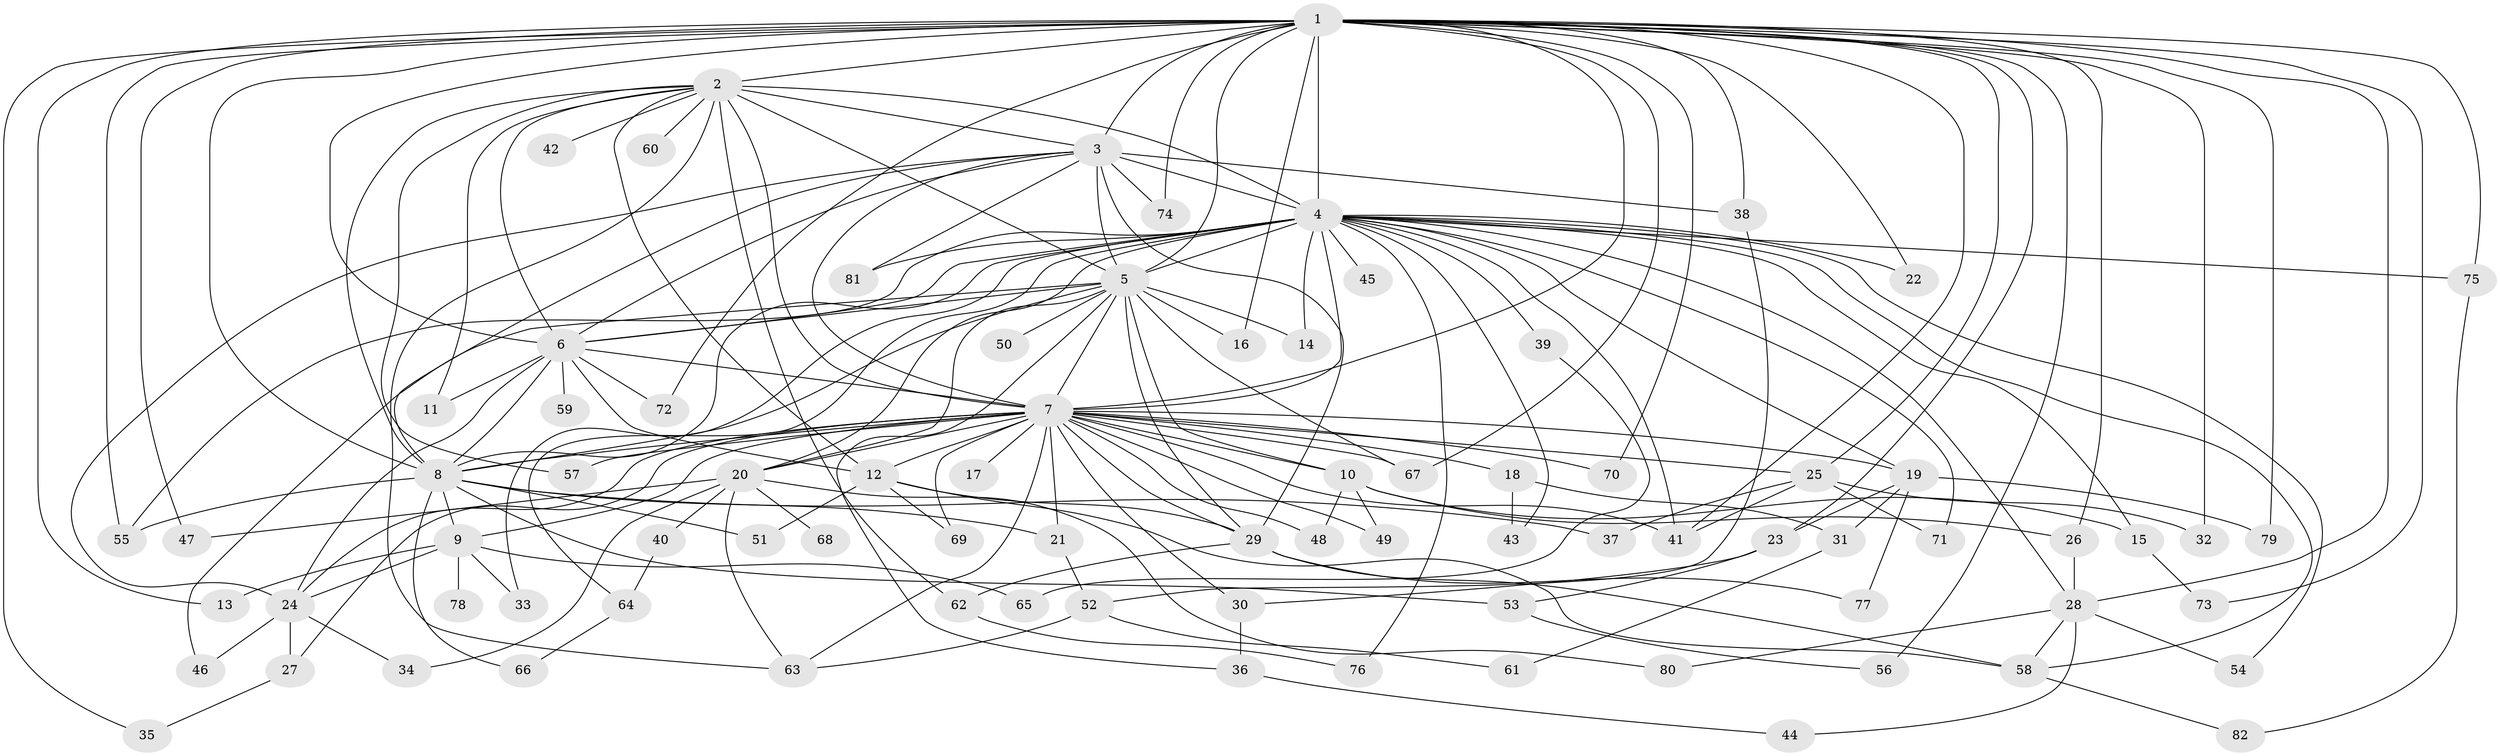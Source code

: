 // original degree distribution, {12: 0.008695652173913044, 18: 0.008695652173913044, 16: 0.008695652173913044, 32: 0.008695652173913044, 19: 0.008695652173913044, 17: 0.02608695652173913, 36: 0.008695652173913044, 28: 0.008695652173913044, 8: 0.008695652173913044, 6: 0.034782608695652174, 5: 0.05217391304347826, 2: 0.5304347826086957, 3: 0.22608695652173913, 4: 0.043478260869565216, 9: 0.008695652173913044, 7: 0.008695652173913044}
// Generated by graph-tools (version 1.1) at 2025/49/03/04/25 22:49:31]
// undirected, 82 vertices, 180 edges
graph export_dot {
  node [color=gray90,style=filled];
  1;
  2;
  3;
  4;
  5;
  6;
  7;
  8;
  9;
  10;
  11;
  12;
  13;
  14;
  15;
  16;
  17;
  18;
  19;
  20;
  21;
  22;
  23;
  24;
  25;
  26;
  27;
  28;
  29;
  30;
  31;
  32;
  33;
  34;
  35;
  36;
  37;
  38;
  39;
  40;
  41;
  42;
  43;
  44;
  45;
  46;
  47;
  48;
  49;
  50;
  51;
  52;
  53;
  54;
  55;
  56;
  57;
  58;
  59;
  60;
  61;
  62;
  63;
  64;
  65;
  66;
  67;
  68;
  69;
  70;
  71;
  72;
  73;
  74;
  75;
  76;
  77;
  78;
  79;
  80;
  81;
  82;
  1 -- 2 [weight=3.0];
  1 -- 3 [weight=3.0];
  1 -- 4 [weight=2.0];
  1 -- 5 [weight=2.0];
  1 -- 6 [weight=2.0];
  1 -- 7 [weight=4.0];
  1 -- 8 [weight=2.0];
  1 -- 13 [weight=1.0];
  1 -- 16 [weight=1.0];
  1 -- 22 [weight=1.0];
  1 -- 23 [weight=2.0];
  1 -- 25 [weight=1.0];
  1 -- 26 [weight=2.0];
  1 -- 28 [weight=1.0];
  1 -- 32 [weight=1.0];
  1 -- 35 [weight=1.0];
  1 -- 38 [weight=1.0];
  1 -- 41 [weight=1.0];
  1 -- 47 [weight=2.0];
  1 -- 55 [weight=2.0];
  1 -- 56 [weight=1.0];
  1 -- 67 [weight=1.0];
  1 -- 70 [weight=1.0];
  1 -- 72 [weight=1.0];
  1 -- 73 [weight=1.0];
  1 -- 74 [weight=1.0];
  1 -- 75 [weight=1.0];
  1 -- 79 [weight=1.0];
  2 -- 3 [weight=1.0];
  2 -- 4 [weight=2.0];
  2 -- 5 [weight=1.0];
  2 -- 6 [weight=1.0];
  2 -- 7 [weight=2.0];
  2 -- 8 [weight=2.0];
  2 -- 11 [weight=1.0];
  2 -- 12 [weight=1.0];
  2 -- 42 [weight=2.0];
  2 -- 57 [weight=1.0];
  2 -- 60 [weight=1.0];
  2 -- 62 [weight=1.0];
  2 -- 63 [weight=1.0];
  3 -- 4 [weight=2.0];
  3 -- 5 [weight=1.0];
  3 -- 6 [weight=1.0];
  3 -- 7 [weight=2.0];
  3 -- 8 [weight=1.0];
  3 -- 24 [weight=1.0];
  3 -- 29 [weight=1.0];
  3 -- 38 [weight=1.0];
  3 -- 74 [weight=1.0];
  3 -- 81 [weight=1.0];
  4 -- 5 [weight=1.0];
  4 -- 6 [weight=1.0];
  4 -- 7 [weight=2.0];
  4 -- 8 [weight=1.0];
  4 -- 14 [weight=1.0];
  4 -- 15 [weight=1.0];
  4 -- 19 [weight=1.0];
  4 -- 20 [weight=1.0];
  4 -- 22 [weight=1.0];
  4 -- 28 [weight=1.0];
  4 -- 33 [weight=1.0];
  4 -- 39 [weight=1.0];
  4 -- 41 [weight=1.0];
  4 -- 43 [weight=1.0];
  4 -- 45 [weight=1.0];
  4 -- 54 [weight=1.0];
  4 -- 55 [weight=1.0];
  4 -- 58 [weight=1.0];
  4 -- 64 [weight=1.0];
  4 -- 71 [weight=1.0];
  4 -- 75 [weight=1.0];
  4 -- 76 [weight=1.0];
  4 -- 81 [weight=1.0];
  5 -- 6 [weight=1.0];
  5 -- 7 [weight=2.0];
  5 -- 8 [weight=1.0];
  5 -- 10 [weight=1.0];
  5 -- 14 [weight=1.0];
  5 -- 16 [weight=1.0];
  5 -- 20 [weight=1.0];
  5 -- 29 [weight=1.0];
  5 -- 36 [weight=1.0];
  5 -- 46 [weight=1.0];
  5 -- 50 [weight=1.0];
  5 -- 67 [weight=1.0];
  6 -- 7 [weight=3.0];
  6 -- 8 [weight=1.0];
  6 -- 11 [weight=1.0];
  6 -- 12 [weight=1.0];
  6 -- 24 [weight=1.0];
  6 -- 59 [weight=1.0];
  6 -- 72 [weight=1.0];
  7 -- 8 [weight=2.0];
  7 -- 9 [weight=1.0];
  7 -- 10 [weight=1.0];
  7 -- 12 [weight=1.0];
  7 -- 17 [weight=2.0];
  7 -- 18 [weight=1.0];
  7 -- 19 [weight=1.0];
  7 -- 20 [weight=2.0];
  7 -- 21 [weight=1.0];
  7 -- 24 [weight=1.0];
  7 -- 25 [weight=1.0];
  7 -- 27 [weight=1.0];
  7 -- 29 [weight=1.0];
  7 -- 30 [weight=1.0];
  7 -- 41 [weight=1.0];
  7 -- 48 [weight=1.0];
  7 -- 49 [weight=1.0];
  7 -- 57 [weight=1.0];
  7 -- 63 [weight=1.0];
  7 -- 67 [weight=1.0];
  7 -- 69 [weight=1.0];
  7 -- 70 [weight=1.0];
  8 -- 9 [weight=1.0];
  8 -- 21 [weight=1.0];
  8 -- 37 [weight=1.0];
  8 -- 51 [weight=1.0];
  8 -- 53 [weight=1.0];
  8 -- 55 [weight=1.0];
  8 -- 66 [weight=1.0];
  9 -- 13 [weight=1.0];
  9 -- 24 [weight=1.0];
  9 -- 33 [weight=1.0];
  9 -- 65 [weight=1.0];
  9 -- 78 [weight=1.0];
  10 -- 15 [weight=1.0];
  10 -- 26 [weight=1.0];
  10 -- 48 [weight=1.0];
  10 -- 49 [weight=1.0];
  12 -- 29 [weight=1.0];
  12 -- 51 [weight=1.0];
  12 -- 58 [weight=1.0];
  12 -- 69 [weight=1.0];
  15 -- 73 [weight=1.0];
  18 -- 31 [weight=1.0];
  18 -- 43 [weight=1.0];
  19 -- 23 [weight=1.0];
  19 -- 31 [weight=1.0];
  19 -- 77 [weight=1.0];
  19 -- 79 [weight=1.0];
  20 -- 34 [weight=1.0];
  20 -- 40 [weight=1.0];
  20 -- 47 [weight=1.0];
  20 -- 63 [weight=1.0];
  20 -- 68 [weight=2.0];
  20 -- 80 [weight=1.0];
  21 -- 52 [weight=1.0];
  23 -- 30 [weight=1.0];
  23 -- 53 [weight=1.0];
  24 -- 27 [weight=1.0];
  24 -- 34 [weight=1.0];
  24 -- 46 [weight=1.0];
  25 -- 32 [weight=1.0];
  25 -- 37 [weight=1.0];
  25 -- 41 [weight=1.0];
  25 -- 71 [weight=1.0];
  26 -- 28 [weight=1.0];
  27 -- 35 [weight=1.0];
  28 -- 44 [weight=1.0];
  28 -- 54 [weight=1.0];
  28 -- 58 [weight=1.0];
  28 -- 80 [weight=1.0];
  29 -- 58 [weight=1.0];
  29 -- 62 [weight=1.0];
  29 -- 77 [weight=1.0];
  30 -- 36 [weight=1.0];
  31 -- 61 [weight=1.0];
  36 -- 44 [weight=1.0];
  38 -- 52 [weight=1.0];
  39 -- 65 [weight=1.0];
  40 -- 64 [weight=1.0];
  52 -- 61 [weight=1.0];
  52 -- 63 [weight=1.0];
  53 -- 56 [weight=1.0];
  58 -- 82 [weight=1.0];
  62 -- 76 [weight=1.0];
  64 -- 66 [weight=1.0];
  75 -- 82 [weight=1.0];
}
